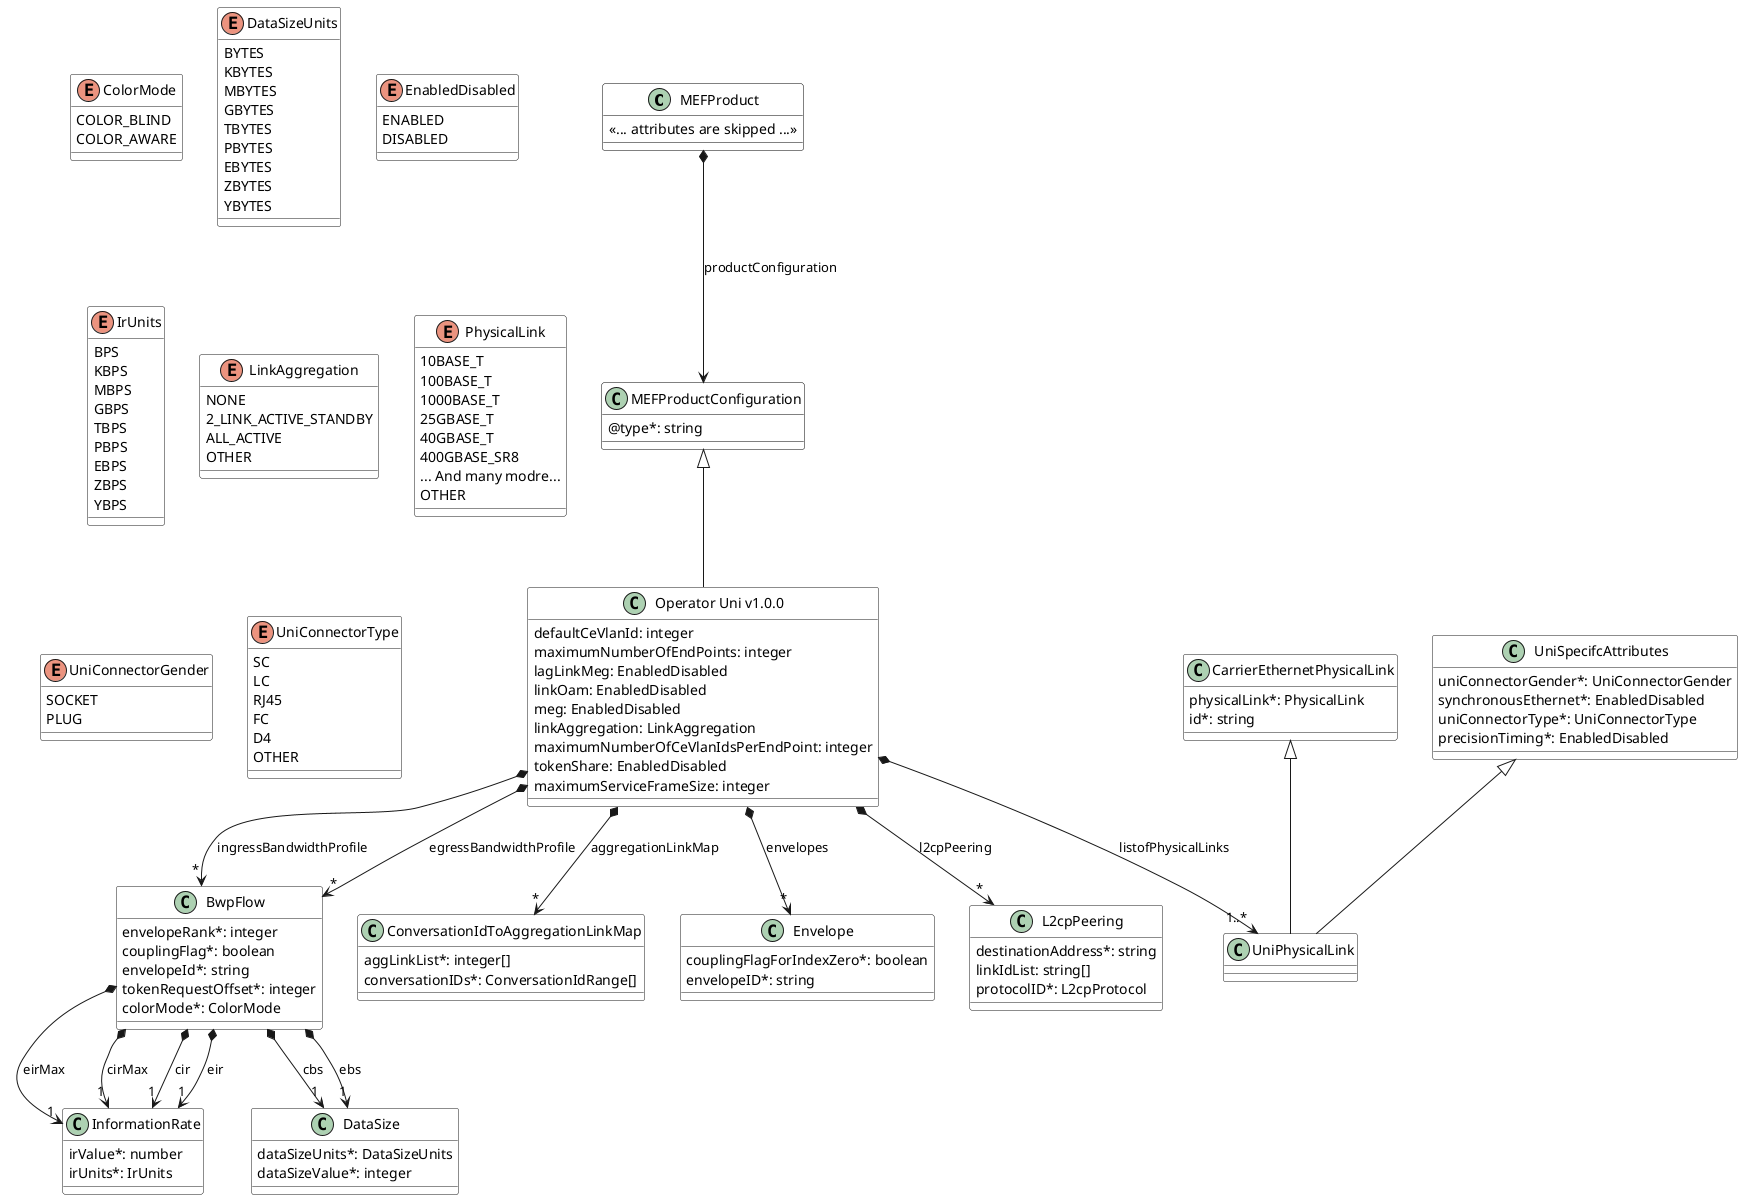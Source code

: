 @startuml
skinparam {
    ClassBackgroundColor White
    ClassBorderColor<<API>> Black
}

hide  <<API>> stereotype

class MEFProduct<<API>> {
    <<... attributes are skipped ...>>
}


class MEFProductConfiguration<<API>> {

    @type*: string 
}

MEFProduct *--> MEFProductConfiguration : productConfiguration


class BwpFlow {

    envelopeRank*: integer 
    couplingFlag*: boolean 
    envelopeId*: string 
    tokenRequestOffset*: integer 
    colorMode*: ColorMode 
}

BwpFlow *-->"1" InformationRate : eirMax
BwpFlow *-->"1" InformationRate : cirMax
BwpFlow *-->"1" DataSize : cbs
BwpFlow *-->"1" DataSize : ebs
BwpFlow *-->"1" InformationRate : cir
BwpFlow *-->"1" InformationRate : eir


class CarrierEthernetPhysicalLink {

    physicalLink*: PhysicalLink 
    id*: string 
}



enum ColorMode {

    COLOR_BLIND
    COLOR_AWARE
}


class ConversationIdToAggregationLinkMap {

    aggLinkList*: integer[] 
    conversationIDs*: ConversationIdRange[]
}


class DataSize {

    dataSizeUnits*: DataSizeUnits 
    dataSizeValue*: integer 
}



enum DataSizeUnits {

    BYTES
    KBYTES
    MBYTES
    GBYTES
    TBYTES
    PBYTES
    EBYTES
    ZBYTES
    YBYTES
}
enum EnabledDisabled {

    ENABLED
    DISABLED
}
class Envelope {

    couplingFlagForIndexZero*: boolean 
    envelopeID*: string 
}



class InformationRate {

    irValue*: number 
    irUnits*: IrUnits 
}



enum IrUnits {

    BPS
    KBPS
    MBPS
    GBPS
    TBPS
    PBPS
    EBPS
    ZBPS
    YBPS
}
class L2cpPeering {

    destinationAddress*: string 
    linkIdList: string[] 
    protocolID*: L2cpProtocol
}

enum LinkAggregation {

    NONE
    2_LINK_ACTIVE_STANDBY
    ALL_ACTIVE
    OTHER
}


class OperatorUni as "Operator Uni v1.0.0" {

    defaultCeVlanId: integer 
    maximumNumberOfEndPoints: integer 
    lagLinkMeg: EnabledDisabled 
    linkOam: EnabledDisabled 
    meg: EnabledDisabled 
    linkAggregation: LinkAggregation 
    maximumNumberOfCeVlanIdsPerEndPoint: integer 
    tokenShare: EnabledDisabled 
    maximumServiceFrameSize: integer 
}
MEFProductConfiguration <|-- OperatorUni

OperatorUni *-->"*" ConversationIdToAggregationLinkMap : aggregationLinkMap
OperatorUni *-->"*" BwpFlow : ingressBandwidthProfile
OperatorUni *-->"1..*" UniPhysicalLink : listofPhysicalLinks
OperatorUni *-->"*" BwpFlow : egressBandwidthProfile
OperatorUni *-->"*" L2cpPeering : l2cpPeering
OperatorUni *-->"*" Envelope : envelopes


enum PhysicalLink {

    10BASE_T
    100BASE_T
    1000BASE_T
    25GBASE_T
    40GBASE_T
    400GBASE_SR8
    ... And many modre...
    OTHER
}
enum UniConnectorGender {

    SOCKET
    PLUG
}
enum UniConnectorType {

    SC
    LC
    RJ45
    FC
    D4
    OTHER
}
class UniPhysicalLink {

}
CarrierEthernetPhysicalLink <|-- UniPhysicalLink
UniSpecifcAttributes <|-- UniPhysicalLink



class UniSpecifcAttributes {

    uniConnectorGender*: UniConnectorGender 
    synchronousEthernet*: EnabledDisabled 
    uniConnectorType*: UniConnectorType 
    precisionTiming*: EnabledDisabled 
}



@enduml
